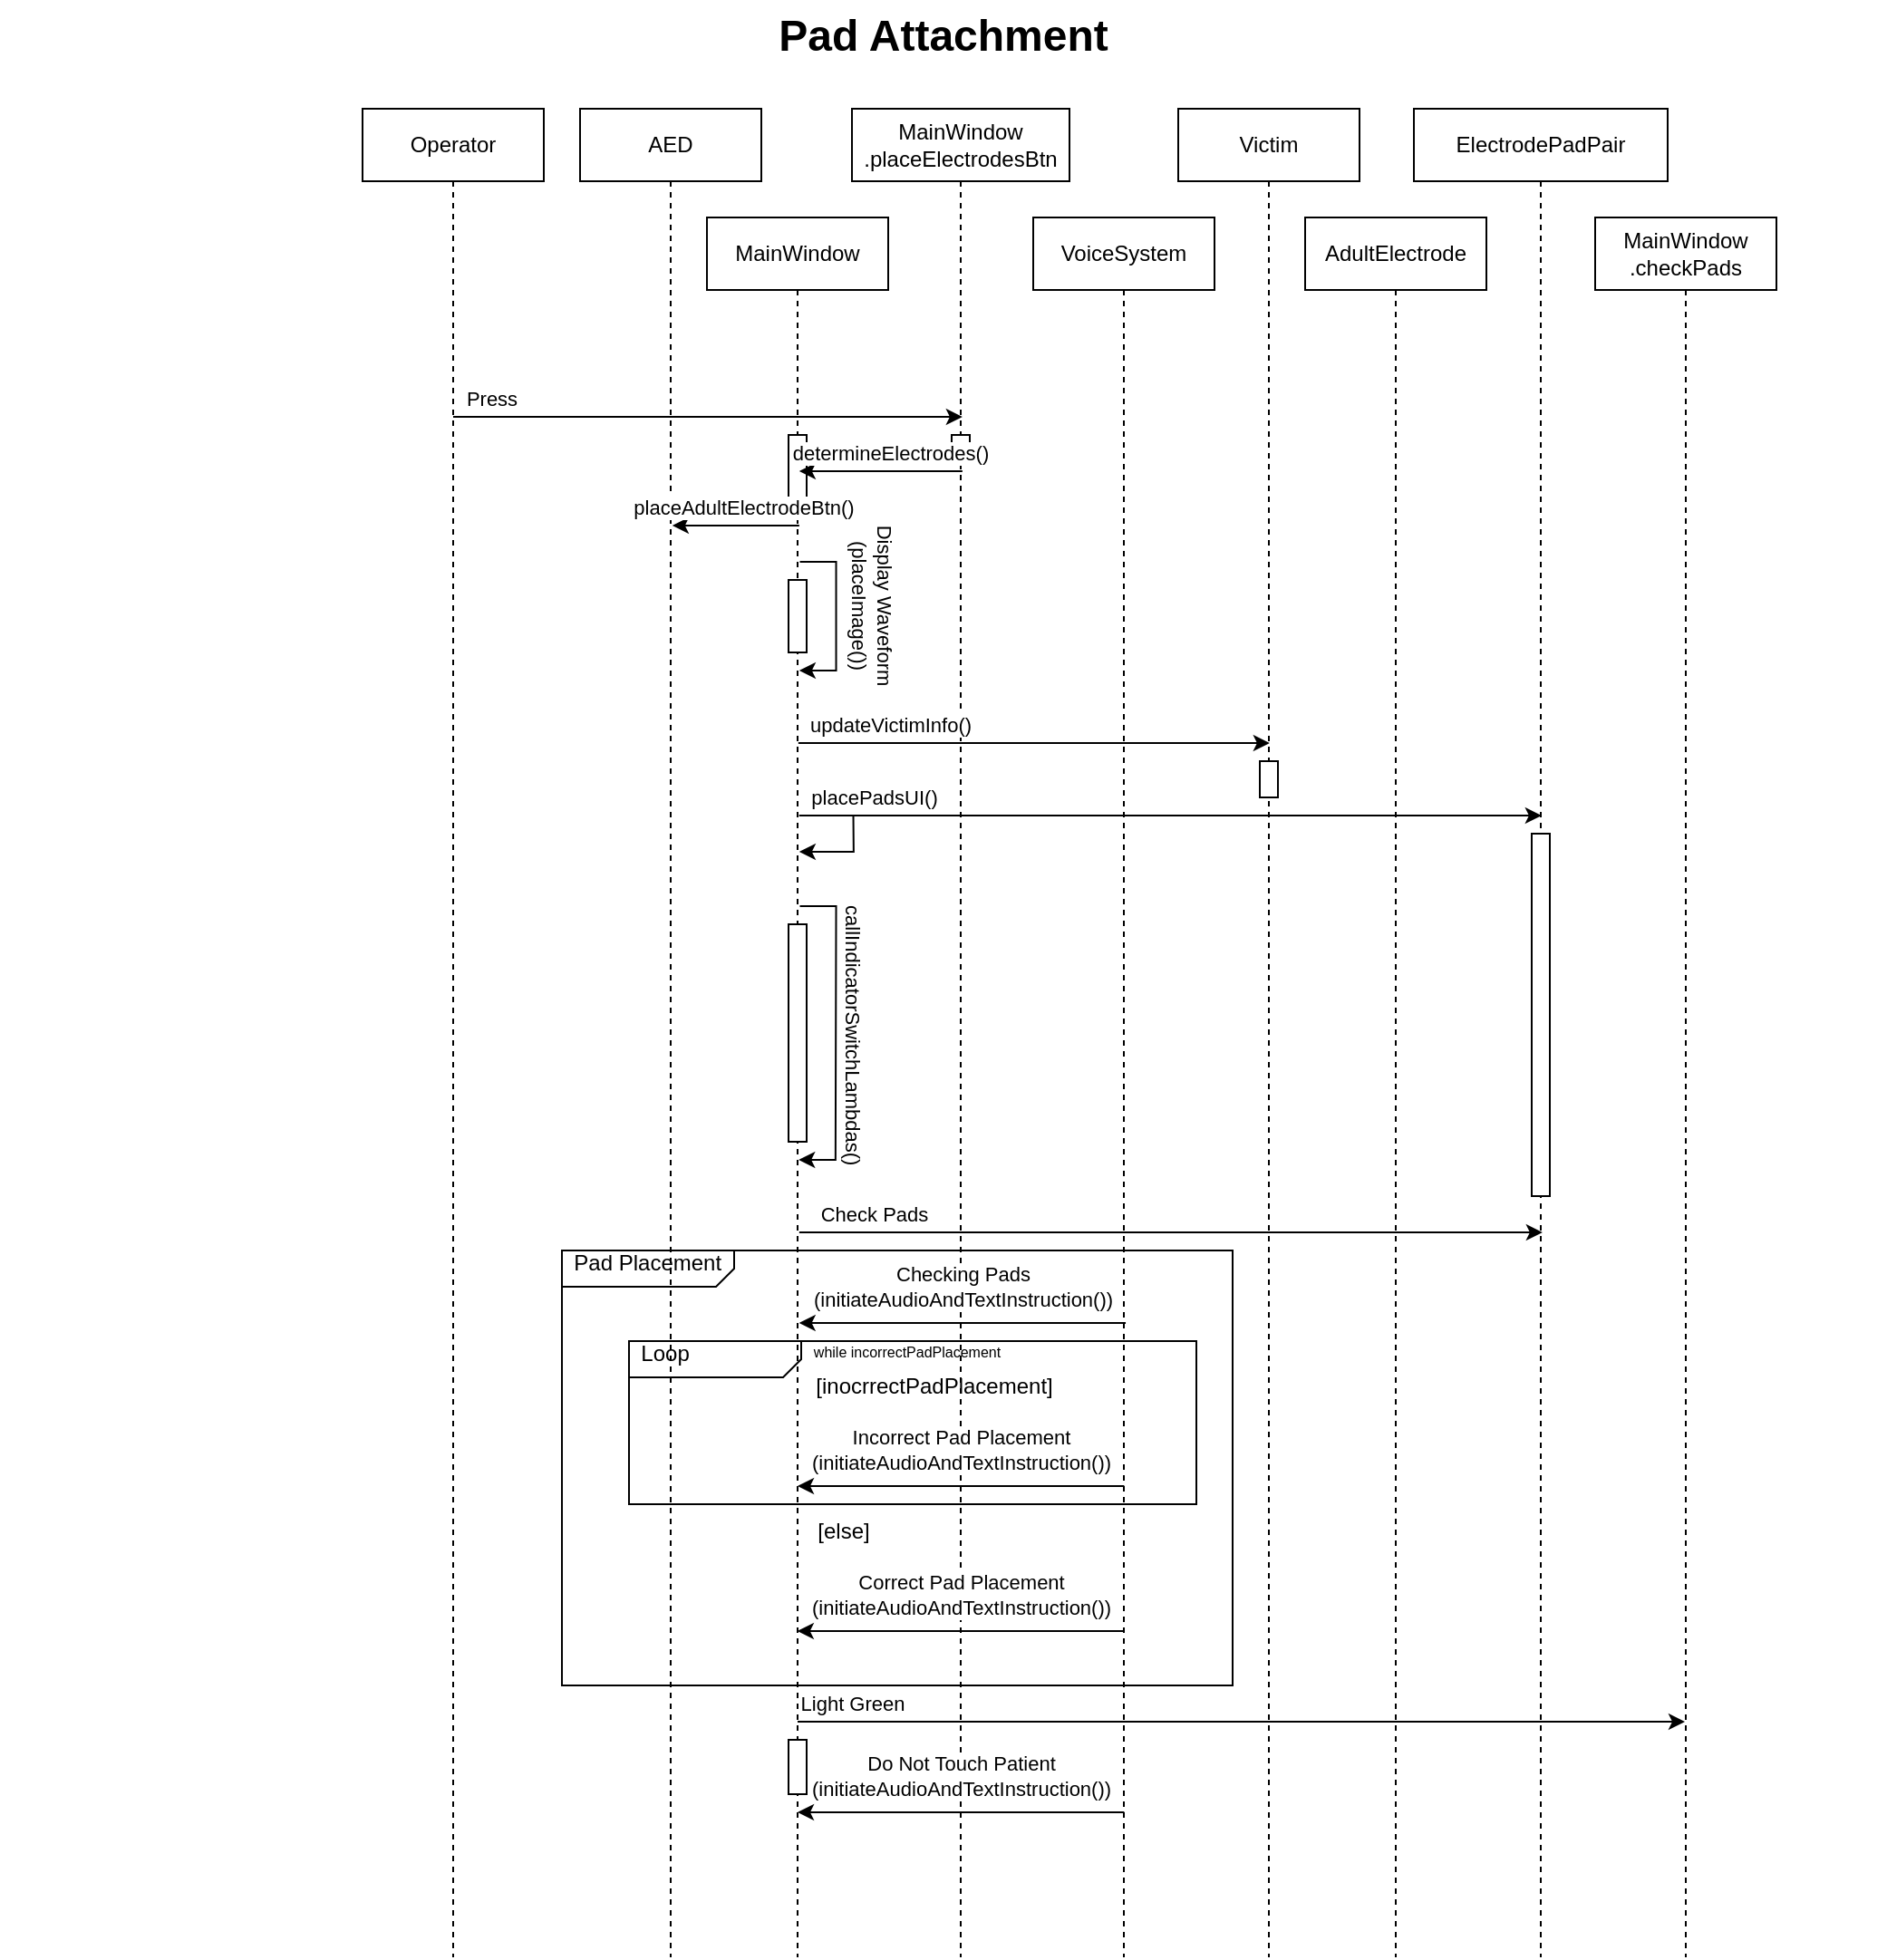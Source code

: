 <mxfile version="22.1.2" type="device">
  <diagram id="C5RBs43oDa-KdzZeNtuy" name="Page-1">
    <mxGraphModel dx="1036" dy="606" grid="1" gridSize="10" guides="1" tooltips="1" connect="1" arrows="1" fold="1" page="1" pageScale="1" pageWidth="827" pageHeight="1169" math="0" shadow="0">
      <root>
        <mxCell id="WIyWlLk6GJQsqaUBKTNV-0" />
        <mxCell id="WIyWlLk6GJQsqaUBKTNV-1" parent="WIyWlLk6GJQsqaUBKTNV-0" />
        <mxCell id="NL7zXBZEc2TmMK268k_o-102" value="Operator" style="shape=umlLifeline;perimeter=lifelinePerimeter;whiteSpace=wrap;html=1;container=0;dropTarget=0;collapsible=0;recursiveResize=0;outlineConnect=0;portConstraint=eastwest;newEdgeStyle={&quot;edgeStyle&quot;:&quot;elbowEdgeStyle&quot;,&quot;elbow&quot;:&quot;vertical&quot;,&quot;curved&quot;:0,&quot;rounded&quot;:0};" parent="WIyWlLk6GJQsqaUBKTNV-1" vertex="1">
          <mxGeometry x="280" y="60" width="100" height="1020" as="geometry" />
        </mxCell>
        <mxCell id="NL7zXBZEc2TmMK268k_o-103" value="&lt;div&gt;MainWindow&lt;/div&gt;&lt;div&gt;.checkPads&lt;br&gt;&lt;/div&gt;" style="shape=umlLifeline;perimeter=lifelinePerimeter;whiteSpace=wrap;html=1;container=0;dropTarget=0;collapsible=0;recursiveResize=0;outlineConnect=0;portConstraint=eastwest;newEdgeStyle={&quot;edgeStyle&quot;:&quot;elbowEdgeStyle&quot;,&quot;elbow&quot;:&quot;vertical&quot;,&quot;curved&quot;:0,&quot;rounded&quot;:0};" parent="WIyWlLk6GJQsqaUBKTNV-1" vertex="1">
          <mxGeometry x="960" y="120" width="100" height="960" as="geometry" />
        </mxCell>
        <mxCell id="NL7zXBZEc2TmMK268k_o-104" value="&lt;div&gt;AED&lt;/div&gt;" style="shape=umlLifeline;perimeter=lifelinePerimeter;whiteSpace=wrap;html=1;container=0;dropTarget=0;collapsible=0;recursiveResize=0;outlineConnect=0;portConstraint=eastwest;newEdgeStyle={&quot;edgeStyle&quot;:&quot;elbowEdgeStyle&quot;,&quot;elbow&quot;:&quot;vertical&quot;,&quot;curved&quot;:0,&quot;rounded&quot;:0};" parent="WIyWlLk6GJQsqaUBKTNV-1" vertex="1">
          <mxGeometry x="400" y="60" width="100" height="1020" as="geometry" />
        </mxCell>
        <mxCell id="NL7zXBZEc2TmMK268k_o-105" value="Victim" style="shape=umlLifeline;perimeter=lifelinePerimeter;whiteSpace=wrap;html=1;container=0;dropTarget=0;collapsible=0;recursiveResize=0;outlineConnect=0;portConstraint=eastwest;newEdgeStyle={&quot;edgeStyle&quot;:&quot;elbowEdgeStyle&quot;,&quot;elbow&quot;:&quot;vertical&quot;,&quot;curved&quot;:0,&quot;rounded&quot;:0};" parent="WIyWlLk6GJQsqaUBKTNV-1" vertex="1">
          <mxGeometry x="730" y="60" width="100" height="1020" as="geometry" />
        </mxCell>
        <mxCell id="g4PBHaBkUG9WIv3hDzZ3-3" value="" style="html=1;points=[[0,0,0,0,5],[0,1,0,0,-5],[1,0,0,0,5],[1,1,0,0,-5]];perimeter=orthogonalPerimeter;outlineConnect=0;targetShapes=umlLifeline;portConstraint=eastwest;newEdgeStyle={&quot;curved&quot;:0,&quot;rounded&quot;:0};" vertex="1" parent="NL7zXBZEc2TmMK268k_o-105">
          <mxGeometry x="45" y="360" width="10" height="20" as="geometry" />
        </mxCell>
        <mxCell id="NL7zXBZEc2TmMK268k_o-106" value="VoiceSystem" style="shape=umlLifeline;perimeter=lifelinePerimeter;whiteSpace=wrap;html=1;container=0;dropTarget=0;collapsible=0;recursiveResize=0;outlineConnect=0;portConstraint=eastwest;newEdgeStyle={&quot;edgeStyle&quot;:&quot;elbowEdgeStyle&quot;,&quot;elbow&quot;:&quot;vertical&quot;,&quot;curved&quot;:0,&quot;rounded&quot;:0};" parent="WIyWlLk6GJQsqaUBKTNV-1" vertex="1">
          <mxGeometry x="650" y="120" width="100" height="960" as="geometry" />
        </mxCell>
        <mxCell id="NL7zXBZEc2TmMK268k_o-107" value="ElectrodePadPair" style="shape=umlLifeline;perimeter=lifelinePerimeter;whiteSpace=wrap;html=1;container=0;dropTarget=0;collapsible=0;recursiveResize=0;outlineConnect=0;portConstraint=eastwest;newEdgeStyle={&quot;edgeStyle&quot;:&quot;elbowEdgeStyle&quot;,&quot;elbow&quot;:&quot;vertical&quot;,&quot;curved&quot;:0,&quot;rounded&quot;:0};fontStyle=0" parent="WIyWlLk6GJQsqaUBKTNV-1" vertex="1">
          <mxGeometry x="860" y="60" width="140" height="1020" as="geometry" />
        </mxCell>
        <mxCell id="g4PBHaBkUG9WIv3hDzZ3-5" value="" style="html=1;points=[[0,0,0,0,5],[0,1,0,0,-5],[1,0,0,0,5],[1,1,0,0,-5]];perimeter=orthogonalPerimeter;outlineConnect=0;targetShapes=umlLifeline;portConstraint=eastwest;newEdgeStyle={&quot;curved&quot;:0,&quot;rounded&quot;:0};" vertex="1" parent="NL7zXBZEc2TmMK268k_o-107">
          <mxGeometry x="65" y="400" width="10" height="200" as="geometry" />
        </mxCell>
        <mxCell id="NL7zXBZEc2TmMK268k_o-109" value="MainWindow" style="shape=umlLifeline;perimeter=lifelinePerimeter;whiteSpace=wrap;html=1;container=0;dropTarget=0;collapsible=0;recursiveResize=0;outlineConnect=0;portConstraint=eastwest;newEdgeStyle={&quot;edgeStyle&quot;:&quot;elbowEdgeStyle&quot;,&quot;elbow&quot;:&quot;vertical&quot;,&quot;curved&quot;:0,&quot;rounded&quot;:0};" parent="WIyWlLk6GJQsqaUBKTNV-1" vertex="1">
          <mxGeometry x="470" y="120" width="100" height="960" as="geometry" />
        </mxCell>
        <mxCell id="g4PBHaBkUG9WIv3hDzZ3-1" value="" style="html=1;points=[[0,0,0,0,5],[0,1,0,0,-5],[1,0,0,0,5],[1,1,0,0,-5]];perimeter=orthogonalPerimeter;outlineConnect=0;targetShapes=umlLifeline;portConstraint=eastwest;newEdgeStyle={&quot;curved&quot;:0,&quot;rounded&quot;:0};" vertex="1" parent="NL7zXBZEc2TmMK268k_o-109">
          <mxGeometry x="45" y="120" width="10" height="40" as="geometry" />
        </mxCell>
        <mxCell id="g4PBHaBkUG9WIv3hDzZ3-2" value="" style="html=1;points=[[0,0,0,0,5],[0,1,0,0,-5],[1,0,0,0,5],[1,1,0,0,-5]];perimeter=orthogonalPerimeter;outlineConnect=0;targetShapes=umlLifeline;portConstraint=eastwest;newEdgeStyle={&quot;curved&quot;:0,&quot;rounded&quot;:0};" vertex="1" parent="NL7zXBZEc2TmMK268k_o-109">
          <mxGeometry x="45" y="200" width="10" height="40" as="geometry" />
        </mxCell>
        <mxCell id="g4PBHaBkUG9WIv3hDzZ3-4" value="" style="html=1;points=[[0,0,0,0,5],[0,1,0,0,-5],[1,0,0,0,5],[1,1,0,0,-5]];perimeter=orthogonalPerimeter;outlineConnect=0;targetShapes=umlLifeline;portConstraint=eastwest;newEdgeStyle={&quot;curved&quot;:0,&quot;rounded&quot;:0};" vertex="1" parent="NL7zXBZEc2TmMK268k_o-109">
          <mxGeometry x="45" y="390" width="10" height="120" as="geometry" />
        </mxCell>
        <mxCell id="g4PBHaBkUG9WIv3hDzZ3-6" value="" style="html=1;points=[[0,0,0,0,5],[0,1,0,0,-5],[1,0,0,0,5],[1,1,0,0,-5]];perimeter=orthogonalPerimeter;outlineConnect=0;targetShapes=umlLifeline;portConstraint=eastwest;newEdgeStyle={&quot;curved&quot;:0,&quot;rounded&quot;:0};" vertex="1" parent="NL7zXBZEc2TmMK268k_o-109">
          <mxGeometry x="45" y="840" width="10" height="30" as="geometry" />
        </mxCell>
        <mxCell id="NL7zXBZEc2TmMK268k_o-110" value="Pad Attachment" style="text;strokeColor=none;fillColor=none;html=1;fontSize=24;fontStyle=1;verticalAlign=middle;align=center;" parent="WIyWlLk6GJQsqaUBKTNV-1" vertex="1">
          <mxGeometry x="80" width="1040" height="40" as="geometry" />
        </mxCell>
        <mxCell id="NL7zXBZEc2TmMK268k_o-125" value="AdultElectrode" style="shape=umlLifeline;perimeter=lifelinePerimeter;whiteSpace=wrap;html=1;container=0;dropTarget=0;collapsible=0;recursiveResize=0;outlineConnect=0;portConstraint=eastwest;newEdgeStyle={&quot;edgeStyle&quot;:&quot;elbowEdgeStyle&quot;,&quot;elbow&quot;:&quot;vertical&quot;,&quot;curved&quot;:0,&quot;rounded&quot;:0};" parent="WIyWlLk6GJQsqaUBKTNV-1" vertex="1">
          <mxGeometry x="800" y="120" width="100" height="960" as="geometry" />
        </mxCell>
        <mxCell id="NL7zXBZEc2TmMK268k_o-126" value="&lt;div&gt;MainWindow&lt;/div&gt;&lt;div&gt;.placeElectrodesBtn&lt;br&gt;&lt;/div&gt;" style="shape=umlLifeline;perimeter=lifelinePerimeter;whiteSpace=wrap;html=1;container=0;dropTarget=0;collapsible=0;recursiveResize=0;outlineConnect=0;portConstraint=eastwest;newEdgeStyle={&quot;edgeStyle&quot;:&quot;elbowEdgeStyle&quot;,&quot;elbow&quot;:&quot;vertical&quot;,&quot;curved&quot;:0,&quot;rounded&quot;:0};" parent="WIyWlLk6GJQsqaUBKTNV-1" vertex="1">
          <mxGeometry x="550" y="60" width="120" height="1020" as="geometry" />
        </mxCell>
        <mxCell id="g4PBHaBkUG9WIv3hDzZ3-0" value="" style="html=1;points=[[0,0,0,0,5],[0,1,0,0,-5],[1,0,0,0,5],[1,1,0,0,-5]];perimeter=orthogonalPerimeter;outlineConnect=0;targetShapes=umlLifeline;portConstraint=eastwest;newEdgeStyle={&quot;curved&quot;:0,&quot;rounded&quot;:0};" vertex="1" parent="NL7zXBZEc2TmMK268k_o-126">
          <mxGeometry x="55" y="180" width="10" height="10" as="geometry" />
        </mxCell>
        <mxCell id="NL7zXBZEc2TmMK268k_o-128" value="" style="endArrow=classic;html=1;rounded=0;" parent="WIyWlLk6GJQsqaUBKTNV-1" source="NL7zXBZEc2TmMK268k_o-102" edge="1">
          <mxGeometry width="50" height="50" relative="1" as="geometry">
            <mxPoint x="150.001" y="230" as="sourcePoint" />
            <mxPoint x="610.93" y="230" as="targetPoint" />
          </mxGeometry>
        </mxCell>
        <mxCell id="NL7zXBZEc2TmMK268k_o-129" value="Press" style="edgeLabel;html=1;align=center;verticalAlign=middle;resizable=0;points=[];" parent="NL7zXBZEc2TmMK268k_o-128" connectable="0" vertex="1">
          <mxGeometry x="-0.849" y="-2" relative="1" as="geometry">
            <mxPoint y="-12" as="offset" />
          </mxGeometry>
        </mxCell>
        <mxCell id="NL7zXBZEc2TmMK268k_o-130" value="" style="endArrow=classic;html=1;rounded=0;" parent="WIyWlLk6GJQsqaUBKTNV-1" edge="1">
          <mxGeometry width="50" height="50" relative="1" as="geometry">
            <mxPoint x="610.93" y="260.0" as="sourcePoint" />
            <mxPoint x="520.93" y="260" as="targetPoint" />
          </mxGeometry>
        </mxCell>
        <mxCell id="NL7zXBZEc2TmMK268k_o-131" value="determineElectrodes()" style="edgeLabel;html=1;align=center;verticalAlign=middle;resizable=0;points=[];" parent="NL7zXBZEc2TmMK268k_o-130" connectable="0" vertex="1">
          <mxGeometry x="-0.112" y="1" relative="1" as="geometry">
            <mxPoint y="-11" as="offset" />
          </mxGeometry>
        </mxCell>
        <mxCell id="NL7zXBZEc2TmMK268k_o-132" value="" style="endArrow=classic;html=1;rounded=0;" parent="WIyWlLk6GJQsqaUBKTNV-1" edge="1">
          <mxGeometry width="50" height="50" relative="1" as="geometry">
            <mxPoint x="520.93" y="290.0" as="sourcePoint" />
            <mxPoint x="450.93" y="290" as="targetPoint" />
          </mxGeometry>
        </mxCell>
        <mxCell id="NL7zXBZEc2TmMK268k_o-133" value="placeAdultElectrodeBtn()" style="edgeLabel;html=1;align=center;verticalAlign=middle;resizable=0;points=[];" parent="NL7zXBZEc2TmMK268k_o-132" connectable="0" vertex="1">
          <mxGeometry x="-0.112" y="1" relative="1" as="geometry">
            <mxPoint y="-11" as="offset" />
          </mxGeometry>
        </mxCell>
        <mxCell id="NL7zXBZEc2TmMK268k_o-134" value="" style="endArrow=classic;html=1;rounded=0;" parent="WIyWlLk6GJQsqaUBKTNV-1" edge="1">
          <mxGeometry width="50" height="50" relative="1" as="geometry">
            <mxPoint x="521.26" y="310" as="sourcePoint" />
            <mxPoint x="520.927" y="370" as="targetPoint" />
            <Array as="points">
              <mxPoint x="541.26" y="310" />
              <mxPoint x="541.26" y="370" />
            </Array>
          </mxGeometry>
        </mxCell>
        <mxCell id="NL7zXBZEc2TmMK268k_o-135" value="&lt;div&gt;Display Waveform&lt;/div&gt;&lt;div&gt;(placeImage())&lt;br&gt;&lt;/div&gt;" style="edgeLabel;html=1;align=center;verticalAlign=middle;resizable=0;points=[];rotation=90;" parent="NL7zXBZEc2TmMK268k_o-134" connectable="0" vertex="1">
          <mxGeometry x="-0.228" y="4" relative="1" as="geometry">
            <mxPoint x="16" y="5" as="offset" />
          </mxGeometry>
        </mxCell>
        <mxCell id="NL7zXBZEc2TmMK268k_o-136" value="" style="endArrow=classic;html=1;rounded=0;" parent="WIyWlLk6GJQsqaUBKTNV-1" edge="1">
          <mxGeometry width="50" height="50" relative="1" as="geometry">
            <mxPoint x="520.43" y="410" as="sourcePoint" />
            <mxPoint x="780.43" y="410" as="targetPoint" />
          </mxGeometry>
        </mxCell>
        <mxCell id="NL7zXBZEc2TmMK268k_o-137" value="updateVictimInfo()" style="edgeLabel;html=1;align=center;verticalAlign=middle;resizable=0;points=[];" parent="NL7zXBZEc2TmMK268k_o-136" connectable="0" vertex="1">
          <mxGeometry x="-0.904" y="-1" relative="1" as="geometry">
            <mxPoint x="38" y="-11" as="offset" />
          </mxGeometry>
        </mxCell>
        <mxCell id="NL7zXBZEc2TmMK268k_o-138" value="" style="endArrow=classic;html=1;rounded=0;" parent="WIyWlLk6GJQsqaUBKTNV-1" edge="1">
          <mxGeometry width="50" height="50" relative="1" as="geometry">
            <mxPoint x="520.93" y="450" as="sourcePoint" />
            <mxPoint x="930.43" y="450" as="targetPoint" />
          </mxGeometry>
        </mxCell>
        <mxCell id="NL7zXBZEc2TmMK268k_o-139" value="placePadsUI()" style="edgeLabel;html=1;align=center;verticalAlign=middle;resizable=0;points=[];" parent="NL7zXBZEc2TmMK268k_o-138" connectable="0" vertex="1">
          <mxGeometry x="-0.904" y="-1" relative="1" as="geometry">
            <mxPoint x="21" y="-11" as="offset" />
          </mxGeometry>
        </mxCell>
        <mxCell id="NL7zXBZEc2TmMK268k_o-140" value="" style="endArrow=classic;html=1;rounded=0;" parent="WIyWlLk6GJQsqaUBKTNV-1" edge="1">
          <mxGeometry width="50" height="50" relative="1" as="geometry">
            <mxPoint x="520.927" y="450" as="sourcePoint" />
            <mxPoint x="520.927" y="470" as="targetPoint" />
            <Array as="points">
              <mxPoint x="550.76" y="450" />
              <mxPoint x="550.93" y="470" />
            </Array>
          </mxGeometry>
        </mxCell>
        <mxCell id="NL7zXBZEc2TmMK268k_o-141" value="" style="endArrow=classic;html=1;rounded=0;" parent="WIyWlLk6GJQsqaUBKTNV-1" edge="1">
          <mxGeometry width="50" height="50" relative="1" as="geometry">
            <mxPoint x="521.26" y="500" as="sourcePoint" />
            <mxPoint x="520.597" y="640" as="targetPoint" />
            <Array as="points">
              <mxPoint x="541.26" y="500" />
              <mxPoint x="540.93" y="640" />
            </Array>
          </mxGeometry>
        </mxCell>
        <mxCell id="NL7zXBZEc2TmMK268k_o-142" value="&lt;div&gt;callIndicatorSwitchLambdas()&lt;/div&gt;" style="edgeLabel;html=1;align=center;verticalAlign=middle;resizable=0;points=[];rotation=90;" parent="NL7zXBZEc2TmMK268k_o-141" connectable="0" vertex="1">
          <mxGeometry x="-0.228" y="4" relative="1" as="geometry">
            <mxPoint x="6" y="21" as="offset" />
          </mxGeometry>
        </mxCell>
        <mxCell id="NL7zXBZEc2TmMK268k_o-143" value="" style="endArrow=classic;html=1;rounded=0;" parent="WIyWlLk6GJQsqaUBKTNV-1" edge="1">
          <mxGeometry width="50" height="50" relative="1" as="geometry">
            <mxPoint x="520.93" y="680" as="sourcePoint" />
            <mxPoint x="930.93" y="680" as="targetPoint" />
          </mxGeometry>
        </mxCell>
        <mxCell id="NL7zXBZEc2TmMK268k_o-144" value="Check Pads" style="edgeLabel;html=1;align=center;verticalAlign=middle;resizable=0;points=[];" parent="NL7zXBZEc2TmMK268k_o-143" connectable="0" vertex="1">
          <mxGeometry x="-0.904" y="-1" relative="1" as="geometry">
            <mxPoint x="21" y="-11" as="offset" />
          </mxGeometry>
        </mxCell>
        <mxCell id="NL7zXBZEc2TmMK268k_o-145" value="" style="endArrow=classic;html=1;rounded=0;exitX=0.5;exitY=0.121;exitDx=0;exitDy=0;exitPerimeter=0;" parent="WIyWlLk6GJQsqaUBKTNV-1" edge="1">
          <mxGeometry width="50" height="50" relative="1" as="geometry">
            <mxPoint x="520" y="950" as="sourcePoint" />
            <mxPoint x="1009.5" y="950.0" as="targetPoint" />
          </mxGeometry>
        </mxCell>
        <mxCell id="NL7zXBZEc2TmMK268k_o-146" value="Light Green" style="edgeLabel;html=1;align=center;verticalAlign=middle;resizable=0;points=[];" parent="NL7zXBZEc2TmMK268k_o-145" connectable="0" vertex="1">
          <mxGeometry x="-0.393" y="1" relative="1" as="geometry">
            <mxPoint x="-119" y="-9" as="offset" />
          </mxGeometry>
        </mxCell>
        <mxCell id="NL7zXBZEc2TmMK268k_o-157" value="" style="endArrow=classic;html=1;rounded=0;" parent="WIyWlLk6GJQsqaUBKTNV-1" edge="1">
          <mxGeometry width="50" height="50" relative="1" as="geometry">
            <mxPoint x="701.02" y="730" as="sourcePoint" />
            <mxPoint x="520.844" y="730" as="targetPoint" />
          </mxGeometry>
        </mxCell>
        <mxCell id="NL7zXBZEc2TmMK268k_o-158" value="Checking Pads&lt;br&gt;&lt;div&gt;(initiateAudioAndTextInstruction())&lt;/div&gt;" style="edgeLabel;html=1;align=center;verticalAlign=middle;resizable=0;points=[];" parent="NL7zXBZEc2TmMK268k_o-157" connectable="0" vertex="1">
          <mxGeometry x="-0.124" y="-2" relative="1" as="geometry">
            <mxPoint x="-11" y="-18" as="offset" />
          </mxGeometry>
        </mxCell>
        <mxCell id="NL7zXBZEc2TmMK268k_o-159" value="" style="endArrow=classic;html=1;rounded=0;" parent="WIyWlLk6GJQsqaUBKTNV-1" edge="1">
          <mxGeometry width="50" height="50" relative="1" as="geometry">
            <mxPoint x="700.18" y="1000" as="sourcePoint" />
            <mxPoint x="520.004" y="1000" as="targetPoint" />
          </mxGeometry>
        </mxCell>
        <mxCell id="NL7zXBZEc2TmMK268k_o-160" value="&lt;div&gt;Do Not Touch Patient&lt;br&gt;&lt;/div&gt;&lt;div&gt;(initiateAudioAndTextInstruction())&lt;/div&gt;" style="edgeLabel;html=1;align=center;verticalAlign=middle;resizable=0;points=[];" parent="NL7zXBZEc2TmMK268k_o-159" connectable="0" vertex="1">
          <mxGeometry x="-0.124" y="-2" relative="1" as="geometry">
            <mxPoint x="-11" y="-18" as="offset" />
          </mxGeometry>
        </mxCell>
        <mxCell id="NL7zXBZEc2TmMK268k_o-213" value="&amp;nbsp; Pad Placement" style="html=1;shape=mxgraph.sysml.package;overflow=fill;labelX=95;align=left;spacingLeft=5;verticalAlign=top;spacingTop=-3;fillColor=none;" parent="WIyWlLk6GJQsqaUBKTNV-1" vertex="1">
          <mxGeometry x="390" y="690" width="370" height="240" as="geometry" />
        </mxCell>
        <mxCell id="NL7zXBZEc2TmMK268k_o-214" value="[inocrrectPadPlacement]" style="text;html=1;align=center;verticalAlign=middle;resizable=0;points=[];autosize=1;strokeColor=none;fillColor=none;" parent="WIyWlLk6GJQsqaUBKTNV-1" vertex="1">
          <mxGeometry x="520" y="750" width="150" height="30" as="geometry" />
        </mxCell>
        <mxCell id="NL7zXBZEc2TmMK268k_o-215" value="" style="endArrow=classic;html=1;rounded=0;" parent="WIyWlLk6GJQsqaUBKTNV-1" edge="1">
          <mxGeometry width="50" height="50" relative="1" as="geometry">
            <mxPoint x="700.18" y="820" as="sourcePoint" />
            <mxPoint x="520.004" y="820" as="targetPoint" />
          </mxGeometry>
        </mxCell>
        <mxCell id="NL7zXBZEc2TmMK268k_o-216" value="Incorrect Pad Placement&lt;br&gt;&lt;div&gt;(initiateAudioAndTextInstruction())&lt;/div&gt;" style="edgeLabel;html=1;align=center;verticalAlign=middle;resizable=0;points=[];" parent="NL7zXBZEc2TmMK268k_o-215" connectable="0" vertex="1">
          <mxGeometry x="-0.124" y="-2" relative="1" as="geometry">
            <mxPoint x="-11" y="-18" as="offset" />
          </mxGeometry>
        </mxCell>
        <mxCell id="NL7zXBZEc2TmMK268k_o-217" value="[else]" style="text;html=1;align=center;verticalAlign=middle;resizable=0;points=[];autosize=1;strokeColor=none;fillColor=none;" parent="WIyWlLk6GJQsqaUBKTNV-1" vertex="1">
          <mxGeometry x="520" y="830" width="50" height="30" as="geometry" />
        </mxCell>
        <mxCell id="NL7zXBZEc2TmMK268k_o-218" value="" style="endArrow=classic;html=1;rounded=0;" parent="WIyWlLk6GJQsqaUBKTNV-1" edge="1">
          <mxGeometry width="50" height="50" relative="1" as="geometry">
            <mxPoint x="700.09" y="900" as="sourcePoint" />
            <mxPoint x="519.914" y="900" as="targetPoint" />
          </mxGeometry>
        </mxCell>
        <mxCell id="NL7zXBZEc2TmMK268k_o-219" value="&lt;div&gt;Correct Pad Placement&lt;/div&gt;&lt;div&gt;(initiateAudioAndTextInstruction())&lt;/div&gt;" style="edgeLabel;html=1;align=center;verticalAlign=middle;resizable=0;points=[];" parent="NL7zXBZEc2TmMK268k_o-218" connectable="0" vertex="1">
          <mxGeometry x="-0.124" y="-2" relative="1" as="geometry">
            <mxPoint x="-11" y="-18" as="offset" />
          </mxGeometry>
        </mxCell>
        <mxCell id="NL7zXBZEc2TmMK268k_o-220" value="&amp;nbsp; Loop" style="html=1;shape=mxgraph.sysml.package;overflow=fill;labelX=95;align=left;spacingLeft=5;verticalAlign=top;spacingTop=-3;fillColor=none;" parent="WIyWlLk6GJQsqaUBKTNV-1" vertex="1">
          <mxGeometry x="427" y="740" width="313" height="90" as="geometry" />
        </mxCell>
        <mxCell id="NL7zXBZEc2TmMK268k_o-221" value="&lt;font style=&quot;font-size: 8px;&quot;&gt;while incorrectPadPlacement&lt;br&gt;&lt;/font&gt;" style="text;html=1;align=center;verticalAlign=middle;resizable=0;points=[];autosize=1;strokeColor=none;fillColor=none;" parent="WIyWlLk6GJQsqaUBKTNV-1" vertex="1">
          <mxGeometry x="510" y="730" width="140" height="30" as="geometry" />
        </mxCell>
      </root>
    </mxGraphModel>
  </diagram>
</mxfile>
